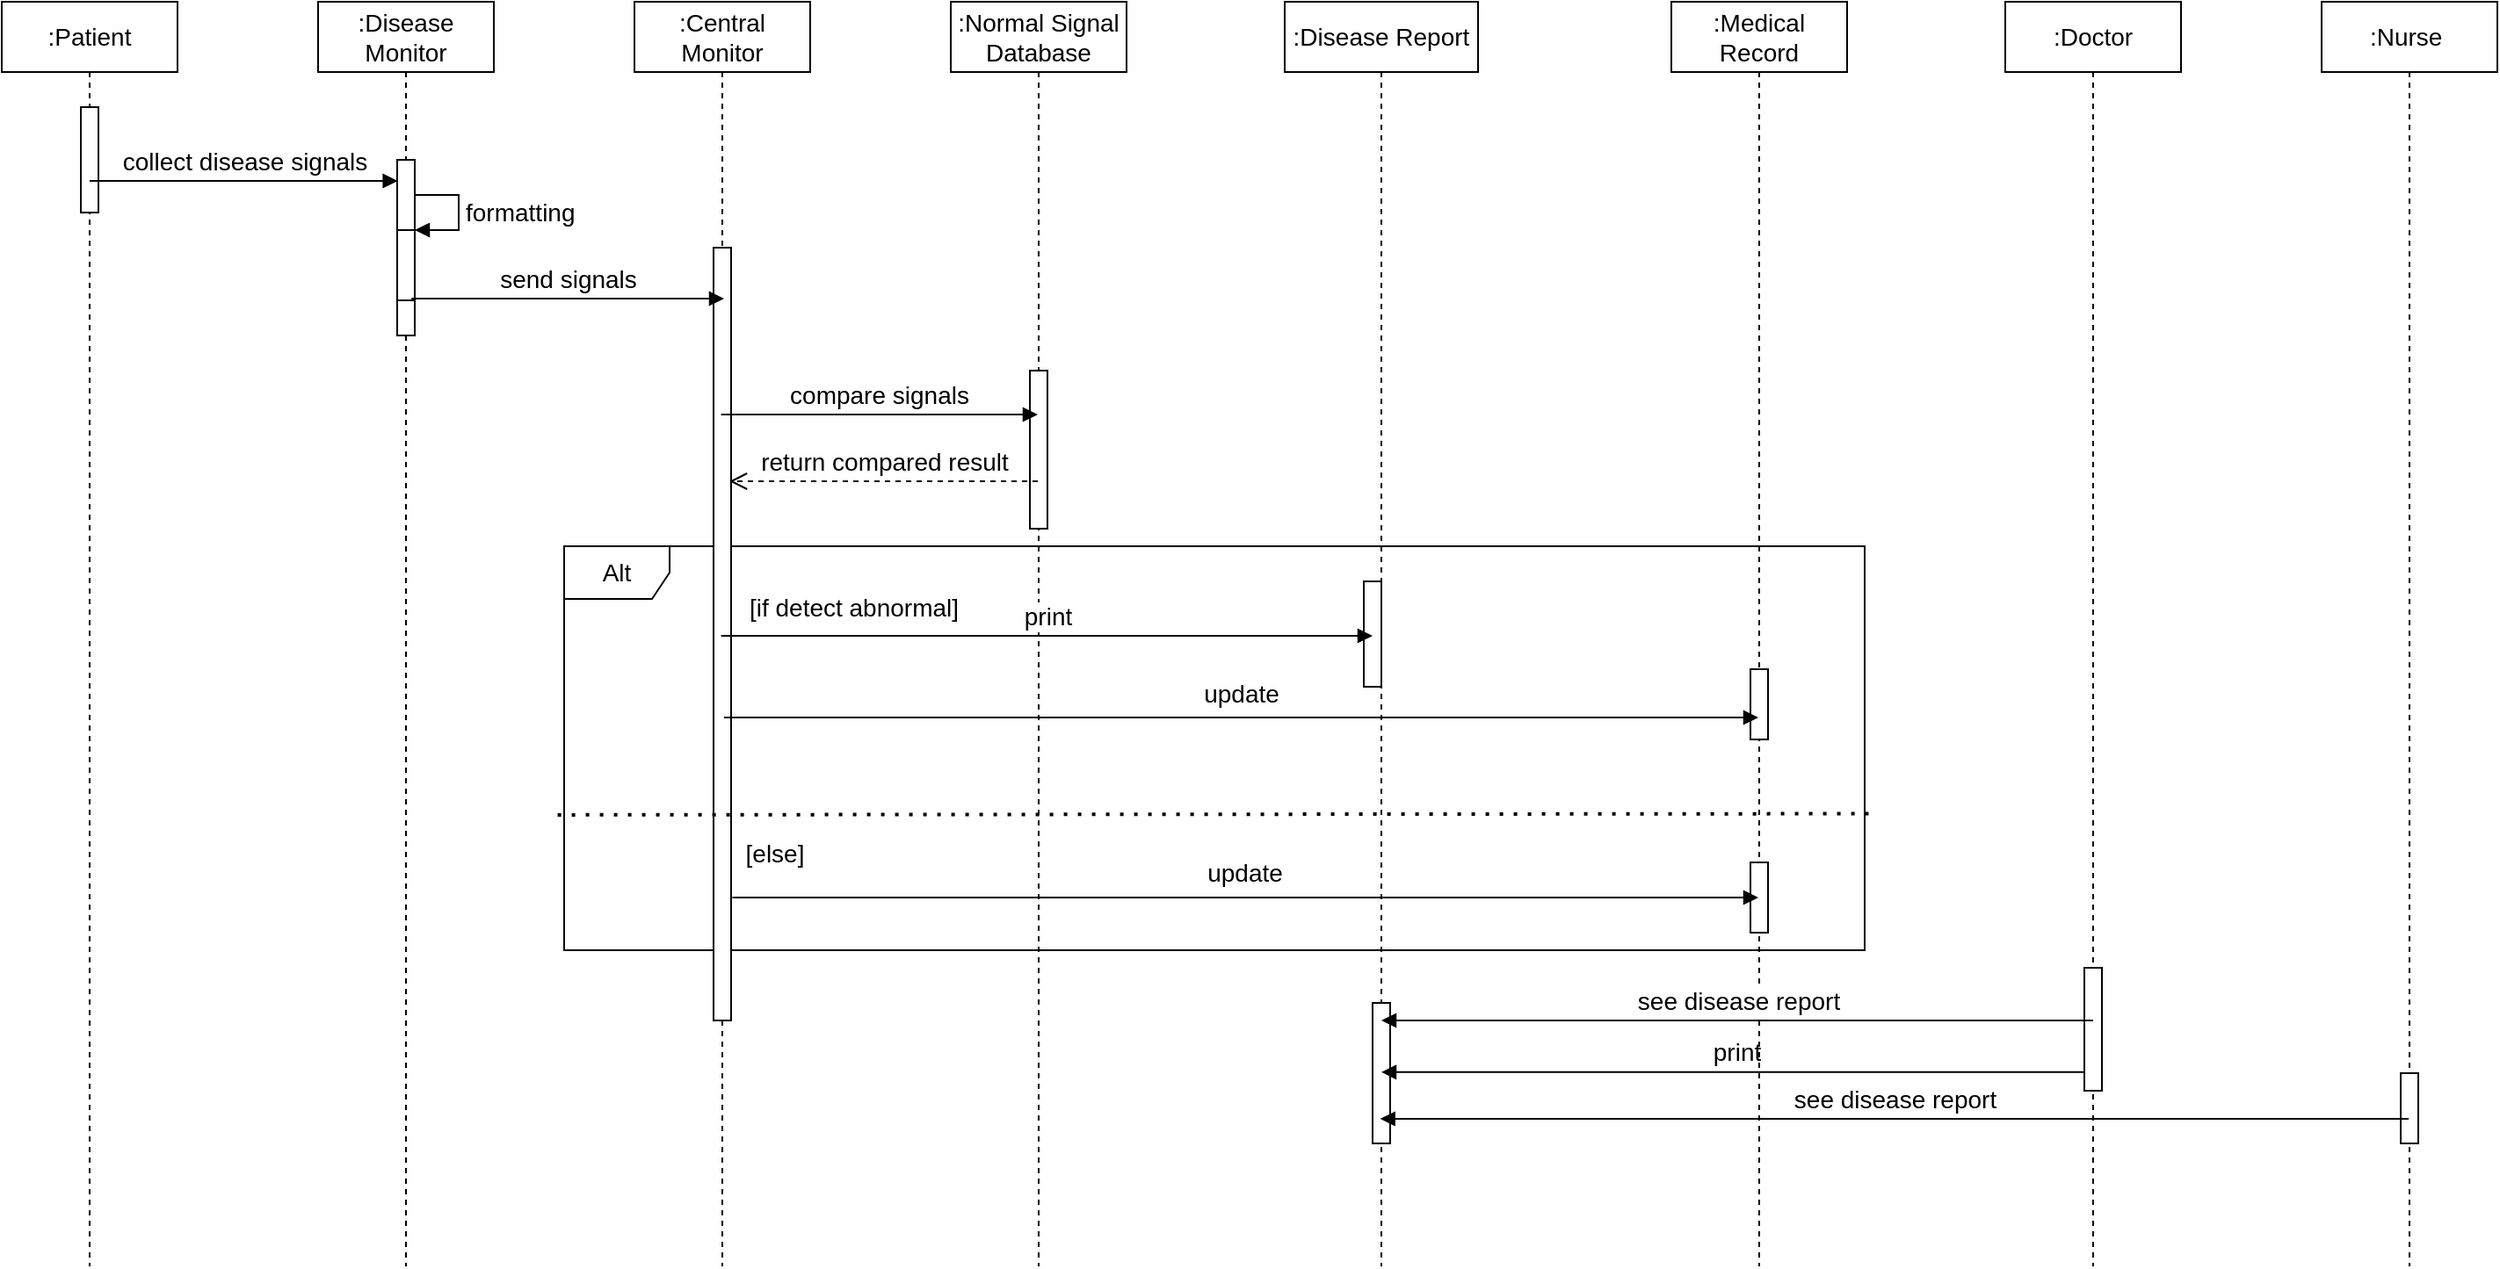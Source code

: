 <mxfile version="20.5.3" type="github">
  <diagram name="Page-1" id="13e1069c-82ec-6db2-03f1-153e76fe0fe0">
    <mxGraphModel dx="1634" dy="896" grid="1" gridSize="10" guides="1" tooltips="1" connect="0" arrows="0" fold="1" page="1" pageScale="1" pageWidth="1100" pageHeight="850" background="none" math="0" shadow="0">
      <root>
        <mxCell id="0" />
        <mxCell id="1" parent="0" />
        <mxCell id="dvEGDVRnjvyxtzbOz74k-50" value="Alt" style="shape=umlFrame;whiteSpace=wrap;html=1;fontSize=14;" vertex="1" parent="1">
          <mxGeometry x="430" y="390" width="740" height="230" as="geometry" />
        </mxCell>
        <mxCell id="dvEGDVRnjvyxtzbOz74k-13" value=":Patient" style="shape=umlLifeline;perimeter=lifelinePerimeter;whiteSpace=wrap;html=1;container=1;collapsible=0;recursiveResize=0;outlineConnect=0;fontSize=14;" vertex="1" parent="1">
          <mxGeometry x="110" y="80" width="100" height="720" as="geometry" />
        </mxCell>
        <mxCell id="dvEGDVRnjvyxtzbOz74k-15" value="" style="html=1;points=[];perimeter=orthogonalPerimeter;fontSize=14;" vertex="1" parent="dvEGDVRnjvyxtzbOz74k-13">
          <mxGeometry x="45" y="60" width="10" height="60" as="geometry" />
        </mxCell>
        <mxCell id="dvEGDVRnjvyxtzbOz74k-14" value=":Disease Monitor" style="shape=umlLifeline;perimeter=lifelinePerimeter;whiteSpace=wrap;html=1;container=1;collapsible=0;recursiveResize=0;outlineConnect=0;fontSize=14;" vertex="1" parent="1">
          <mxGeometry x="290" y="80" width="100" height="720" as="geometry" />
        </mxCell>
        <mxCell id="dvEGDVRnjvyxtzbOz74k-18" value="" style="html=1;points=[];perimeter=orthogonalPerimeter;fontSize=14;" vertex="1" parent="dvEGDVRnjvyxtzbOz74k-14">
          <mxGeometry x="45" y="90" width="10" height="100" as="geometry" />
        </mxCell>
        <mxCell id="dvEGDVRnjvyxtzbOz74k-23" value="" style="html=1;points=[];perimeter=orthogonalPerimeter;fontSize=14;" vertex="1" parent="dvEGDVRnjvyxtzbOz74k-14">
          <mxGeometry x="45" y="130" width="10" height="40" as="geometry" />
        </mxCell>
        <mxCell id="dvEGDVRnjvyxtzbOz74k-24" value="formatting" style="edgeStyle=orthogonalEdgeStyle;html=1;align=left;spacingLeft=2;endArrow=block;rounded=0;entryX=1;entryY=0;fontSize=14;" edge="1" target="dvEGDVRnjvyxtzbOz74k-23" parent="dvEGDVRnjvyxtzbOz74k-14">
          <mxGeometry relative="1" as="geometry">
            <mxPoint x="55" y="110" as="sourcePoint" />
            <Array as="points">
              <mxPoint x="80" y="110" />
            </Array>
          </mxGeometry>
        </mxCell>
        <mxCell id="dvEGDVRnjvyxtzbOz74k-21" value=":Central Monitor" style="shape=umlLifeline;perimeter=lifelinePerimeter;whiteSpace=wrap;html=1;container=1;collapsible=0;recursiveResize=0;outlineConnect=0;fontSize=14;" vertex="1" parent="1">
          <mxGeometry x="470" y="80" width="100" height="720" as="geometry" />
        </mxCell>
        <mxCell id="dvEGDVRnjvyxtzbOz74k-22" value="" style="html=1;points=[];perimeter=orthogonalPerimeter;fontSize=14;" vertex="1" parent="dvEGDVRnjvyxtzbOz74k-21">
          <mxGeometry x="45" y="140" width="10" height="440" as="geometry" />
        </mxCell>
        <mxCell id="dvEGDVRnjvyxtzbOz74k-53" value="[else]" style="text;html=1;strokeColor=none;fillColor=none;align=center;verticalAlign=middle;whiteSpace=wrap;rounded=0;fontSize=14;" vertex="1" parent="dvEGDVRnjvyxtzbOz74k-21">
          <mxGeometry x="60" y="470" width="40" height="30" as="geometry" />
        </mxCell>
        <mxCell id="dvEGDVRnjvyxtzbOz74k-26" value="send signals" style="html=1;verticalAlign=bottom;endArrow=block;rounded=0;fontSize=14;exitX=0.813;exitY=0.975;exitDx=0;exitDy=0;exitPerimeter=0;" edge="1" parent="1" source="dvEGDVRnjvyxtzbOz74k-23">
          <mxGeometry width="80" relative="1" as="geometry">
            <mxPoint x="380" y="229" as="sourcePoint" />
            <mxPoint x="521" y="249" as="targetPoint" />
          </mxGeometry>
        </mxCell>
        <mxCell id="dvEGDVRnjvyxtzbOz74k-27" value=":Normal Signal Database" style="shape=umlLifeline;perimeter=lifelinePerimeter;whiteSpace=wrap;html=1;container=1;collapsible=0;recursiveResize=0;outlineConnect=0;fontSize=14;" vertex="1" parent="1">
          <mxGeometry x="650" y="80" width="100" height="720" as="geometry" />
        </mxCell>
        <mxCell id="dvEGDVRnjvyxtzbOz74k-28" value="" style="html=1;points=[];perimeter=orthogonalPerimeter;fontSize=14;" vertex="1" parent="dvEGDVRnjvyxtzbOz74k-27">
          <mxGeometry x="45" y="210" width="10" height="90" as="geometry" />
        </mxCell>
        <mxCell id="dvEGDVRnjvyxtzbOz74k-51" value="[if detect abnormal]" style="text;html=1;strokeColor=none;fillColor=none;align=center;verticalAlign=middle;whiteSpace=wrap;rounded=0;fontSize=14;" vertex="1" parent="dvEGDVRnjvyxtzbOz74k-27">
          <mxGeometry x="-120" y="330" width="130" height="30" as="geometry" />
        </mxCell>
        <mxCell id="dvEGDVRnjvyxtzbOz74k-29" value="collect disease signals" style="html=1;verticalAlign=bottom;endArrow=block;rounded=0;fontSize=14;entryX=0.033;entryY=0.12;entryDx=0;entryDy=0;entryPerimeter=0;" edge="1" parent="1" target="dvEGDVRnjvyxtzbOz74k-18">
          <mxGeometry width="80" relative="1" as="geometry">
            <mxPoint x="160" y="182" as="sourcePoint" />
            <mxPoint x="340" y="210" as="targetPoint" />
          </mxGeometry>
        </mxCell>
        <mxCell id="dvEGDVRnjvyxtzbOz74k-30" value="compare signals" style="html=1;verticalAlign=bottom;endArrow=block;rounded=0;fontSize=14;" edge="1" parent="1">
          <mxGeometry width="80" relative="1" as="geometry">
            <mxPoint x="519.324" y="315.0" as="sourcePoint" />
            <mxPoint x="699.5" y="315.0" as="targetPoint" />
            <Array as="points">
              <mxPoint x="680" y="315" />
            </Array>
          </mxGeometry>
        </mxCell>
        <mxCell id="dvEGDVRnjvyxtzbOz74k-33" value=":Disease Report" style="shape=umlLifeline;perimeter=lifelinePerimeter;whiteSpace=wrap;html=1;container=1;collapsible=0;recursiveResize=0;outlineConnect=0;fontSize=14;" vertex="1" parent="1">
          <mxGeometry x="840" y="80" width="110" height="720" as="geometry" />
        </mxCell>
        <mxCell id="dvEGDVRnjvyxtzbOz74k-34" value="" style="html=1;points=[];perimeter=orthogonalPerimeter;fontSize=14;" vertex="1" parent="dvEGDVRnjvyxtzbOz74k-33">
          <mxGeometry x="45" y="330" width="10" height="60" as="geometry" />
        </mxCell>
        <mxCell id="dvEGDVRnjvyxtzbOz74k-65" value="" style="html=1;points=[];perimeter=orthogonalPerimeter;fontSize=14;" vertex="1" parent="dvEGDVRnjvyxtzbOz74k-33">
          <mxGeometry x="50" y="570" width="10" height="80" as="geometry" />
        </mxCell>
        <mxCell id="dvEGDVRnjvyxtzbOz74k-67" value="print" style="html=1;verticalAlign=bottom;endArrow=block;rounded=0;fontSize=14;" edge="1" parent="dvEGDVRnjvyxtzbOz74k-33" source="dvEGDVRnjvyxtzbOz74k-61">
          <mxGeometry width="80" relative="1" as="geometry">
            <mxPoint x="135" y="609.41" as="sourcePoint" />
            <mxPoint x="55" y="609.41" as="targetPoint" />
          </mxGeometry>
        </mxCell>
        <mxCell id="dvEGDVRnjvyxtzbOz74k-35" value=":Medical Record" style="shape=umlLifeline;perimeter=lifelinePerimeter;whiteSpace=wrap;html=1;container=1;collapsible=0;recursiveResize=0;outlineConnect=0;fontSize=14;" vertex="1" parent="1">
          <mxGeometry x="1060" y="80" width="100" height="720" as="geometry" />
        </mxCell>
        <mxCell id="dvEGDVRnjvyxtzbOz74k-36" value="" style="html=1;points=[];perimeter=orthogonalPerimeter;fontSize=14;" vertex="1" parent="dvEGDVRnjvyxtzbOz74k-35">
          <mxGeometry x="45" y="380" width="10" height="40" as="geometry" />
        </mxCell>
        <mxCell id="dvEGDVRnjvyxtzbOz74k-55" value="" style="html=1;points=[];perimeter=orthogonalPerimeter;fontSize=14;" vertex="1" parent="dvEGDVRnjvyxtzbOz74k-35">
          <mxGeometry x="45" y="490" width="10" height="40" as="geometry" />
        </mxCell>
        <mxCell id="dvEGDVRnjvyxtzbOz74k-41" value="print" style="html=1;verticalAlign=bottom;endArrow=block;rounded=0;fontSize=14;" edge="1" parent="1">
          <mxGeometry width="80" relative="1" as="geometry">
            <mxPoint x="519.324" y="441.0" as="sourcePoint" />
            <mxPoint x="890" y="441" as="targetPoint" />
          </mxGeometry>
        </mxCell>
        <mxCell id="dvEGDVRnjvyxtzbOz74k-49" value="update" style="html=1;verticalAlign=bottom;endArrow=block;rounded=0;fontSize=14;exitX=0.51;exitY=0.725;exitDx=0;exitDy=0;exitPerimeter=0;" edge="1" parent="1">
          <mxGeometry x="-0.001" y="3" width="80" relative="1" as="geometry">
            <mxPoint x="521.0" y="487.5" as="sourcePoint" />
            <mxPoint x="1109.5" y="487.5" as="targetPoint" />
            <mxPoint as="offset" />
          </mxGeometry>
        </mxCell>
        <mxCell id="dvEGDVRnjvyxtzbOz74k-54" value="update" style="html=1;verticalAlign=bottom;endArrow=block;rounded=0;fontSize=14;exitX=0.51;exitY=0.725;exitDx=0;exitDy=0;exitPerimeter=0;" edge="1" parent="1" target="dvEGDVRnjvyxtzbOz74k-35">
          <mxGeometry x="-0.001" y="3" width="80" relative="1" as="geometry">
            <mxPoint x="525.75" y="590.0" as="sourcePoint" />
            <mxPoint x="1050" y="590" as="targetPoint" />
            <mxPoint as="offset" />
          </mxGeometry>
        </mxCell>
        <mxCell id="dvEGDVRnjvyxtzbOz74k-52" value="" style="endArrow=none;dashed=1;html=1;dashPattern=1 3;strokeWidth=2;rounded=0;fontSize=14;exitX=-0.005;exitY=0.665;exitDx=0;exitDy=0;exitPerimeter=0;entryX=1.003;entryY=0.662;entryDx=0;entryDy=0;entryPerimeter=0;" edge="1" parent="1" source="dvEGDVRnjvyxtzbOz74k-50" target="dvEGDVRnjvyxtzbOz74k-50">
          <mxGeometry width="50" height="50" relative="1" as="geometry">
            <mxPoint x="730" y="530" as="sourcePoint" />
            <mxPoint x="780" y="480" as="targetPoint" />
          </mxGeometry>
        </mxCell>
        <mxCell id="dvEGDVRnjvyxtzbOz74k-59" value="return compared result" style="html=1;verticalAlign=bottom;endArrow=open;dashed=1;endSize=8;rounded=0;fontSize=14;" edge="1" parent="1" source="dvEGDVRnjvyxtzbOz74k-27">
          <mxGeometry relative="1" as="geometry">
            <mxPoint x="604" y="353" as="sourcePoint" />
            <mxPoint x="524" y="353" as="targetPoint" />
          </mxGeometry>
        </mxCell>
        <mxCell id="dvEGDVRnjvyxtzbOz74k-61" value=":Doctor" style="shape=umlLifeline;perimeter=lifelinePerimeter;whiteSpace=wrap;html=1;container=1;collapsible=0;recursiveResize=0;outlineConnect=0;fontSize=14;" vertex="1" parent="1">
          <mxGeometry x="1250" y="80" width="100" height="720" as="geometry" />
        </mxCell>
        <mxCell id="dvEGDVRnjvyxtzbOz74k-63" value="" style="html=1;points=[];perimeter=orthogonalPerimeter;fontSize=14;" vertex="1" parent="dvEGDVRnjvyxtzbOz74k-61">
          <mxGeometry x="45" y="550" width="10" height="70" as="geometry" />
        </mxCell>
        <mxCell id="dvEGDVRnjvyxtzbOz74k-64" value="see disease report" style="html=1;verticalAlign=bottom;endArrow=block;rounded=0;fontSize=14;" edge="1" parent="dvEGDVRnjvyxtzbOz74k-61" target="dvEGDVRnjvyxtzbOz74k-33">
          <mxGeometry width="80" relative="1" as="geometry">
            <mxPoint x="50" y="580" as="sourcePoint" />
            <mxPoint x="-25" y="580" as="targetPoint" />
          </mxGeometry>
        </mxCell>
        <mxCell id="dvEGDVRnjvyxtzbOz74k-68" value=":Nurse&amp;nbsp;" style="shape=umlLifeline;perimeter=lifelinePerimeter;whiteSpace=wrap;html=1;container=1;collapsible=0;recursiveResize=0;outlineConnect=0;fontSize=14;" vertex="1" parent="1">
          <mxGeometry x="1430" y="80" width="100" height="720" as="geometry" />
        </mxCell>
        <mxCell id="dvEGDVRnjvyxtzbOz74k-62" value="" style="html=1;points=[];perimeter=orthogonalPerimeter;fontSize=14;" vertex="1" parent="dvEGDVRnjvyxtzbOz74k-68">
          <mxGeometry x="45" y="610" width="10" height="40" as="geometry" />
        </mxCell>
        <mxCell id="dvEGDVRnjvyxtzbOz74k-69" value="see disease report" style="html=1;verticalAlign=bottom;endArrow=block;rounded=0;fontSize=14;" edge="1" parent="1">
          <mxGeometry width="80" relative="1" as="geometry">
            <mxPoint x="1479.5" y="716" as="sourcePoint" />
            <mxPoint x="894.324" y="716" as="targetPoint" />
          </mxGeometry>
        </mxCell>
      </root>
    </mxGraphModel>
  </diagram>
</mxfile>
